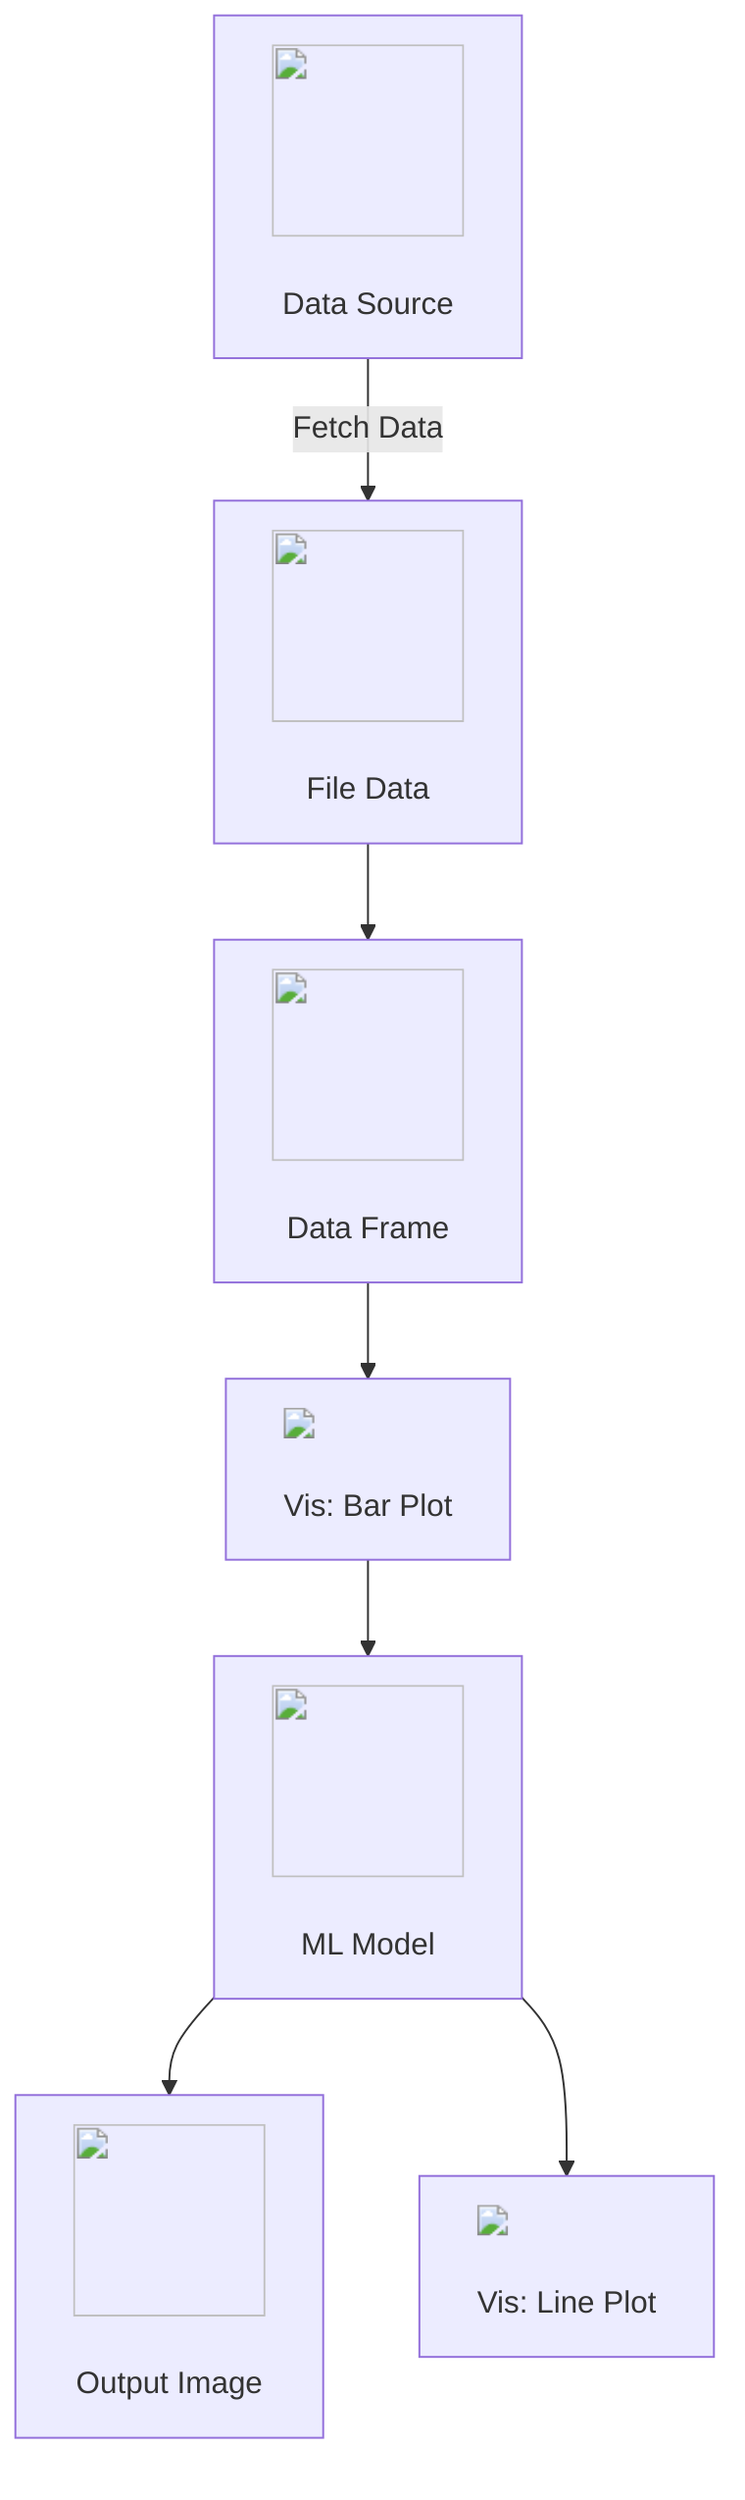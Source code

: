 graph TD;
    A["<img src='icons/database.svg' width=100 height=100/> <br/> Data Source"] -->|"Fetch Data"| B["<img src='icons/file.svg' width=100 height=100/> <br/> File Data"];
    B --> C["<img src='icons/table.svg' width=100 height=100/> <br/> Data Frame"];
    C --> D["<img src='dummy_plots/barplot_template.svg'/> <br/> Vis: Bar Plot"];
    D --> E["<img src='icons/brain.svg' width=100 height=100/> <br/> ML Model"];
    E --> F["<img src='icons/image.svg' width=100 height=100/> <br/> Output Image"];
    E --> G["<img src='dummy_plots/lineplot_template.svg'/> <br/> Vis: Line Plot"];